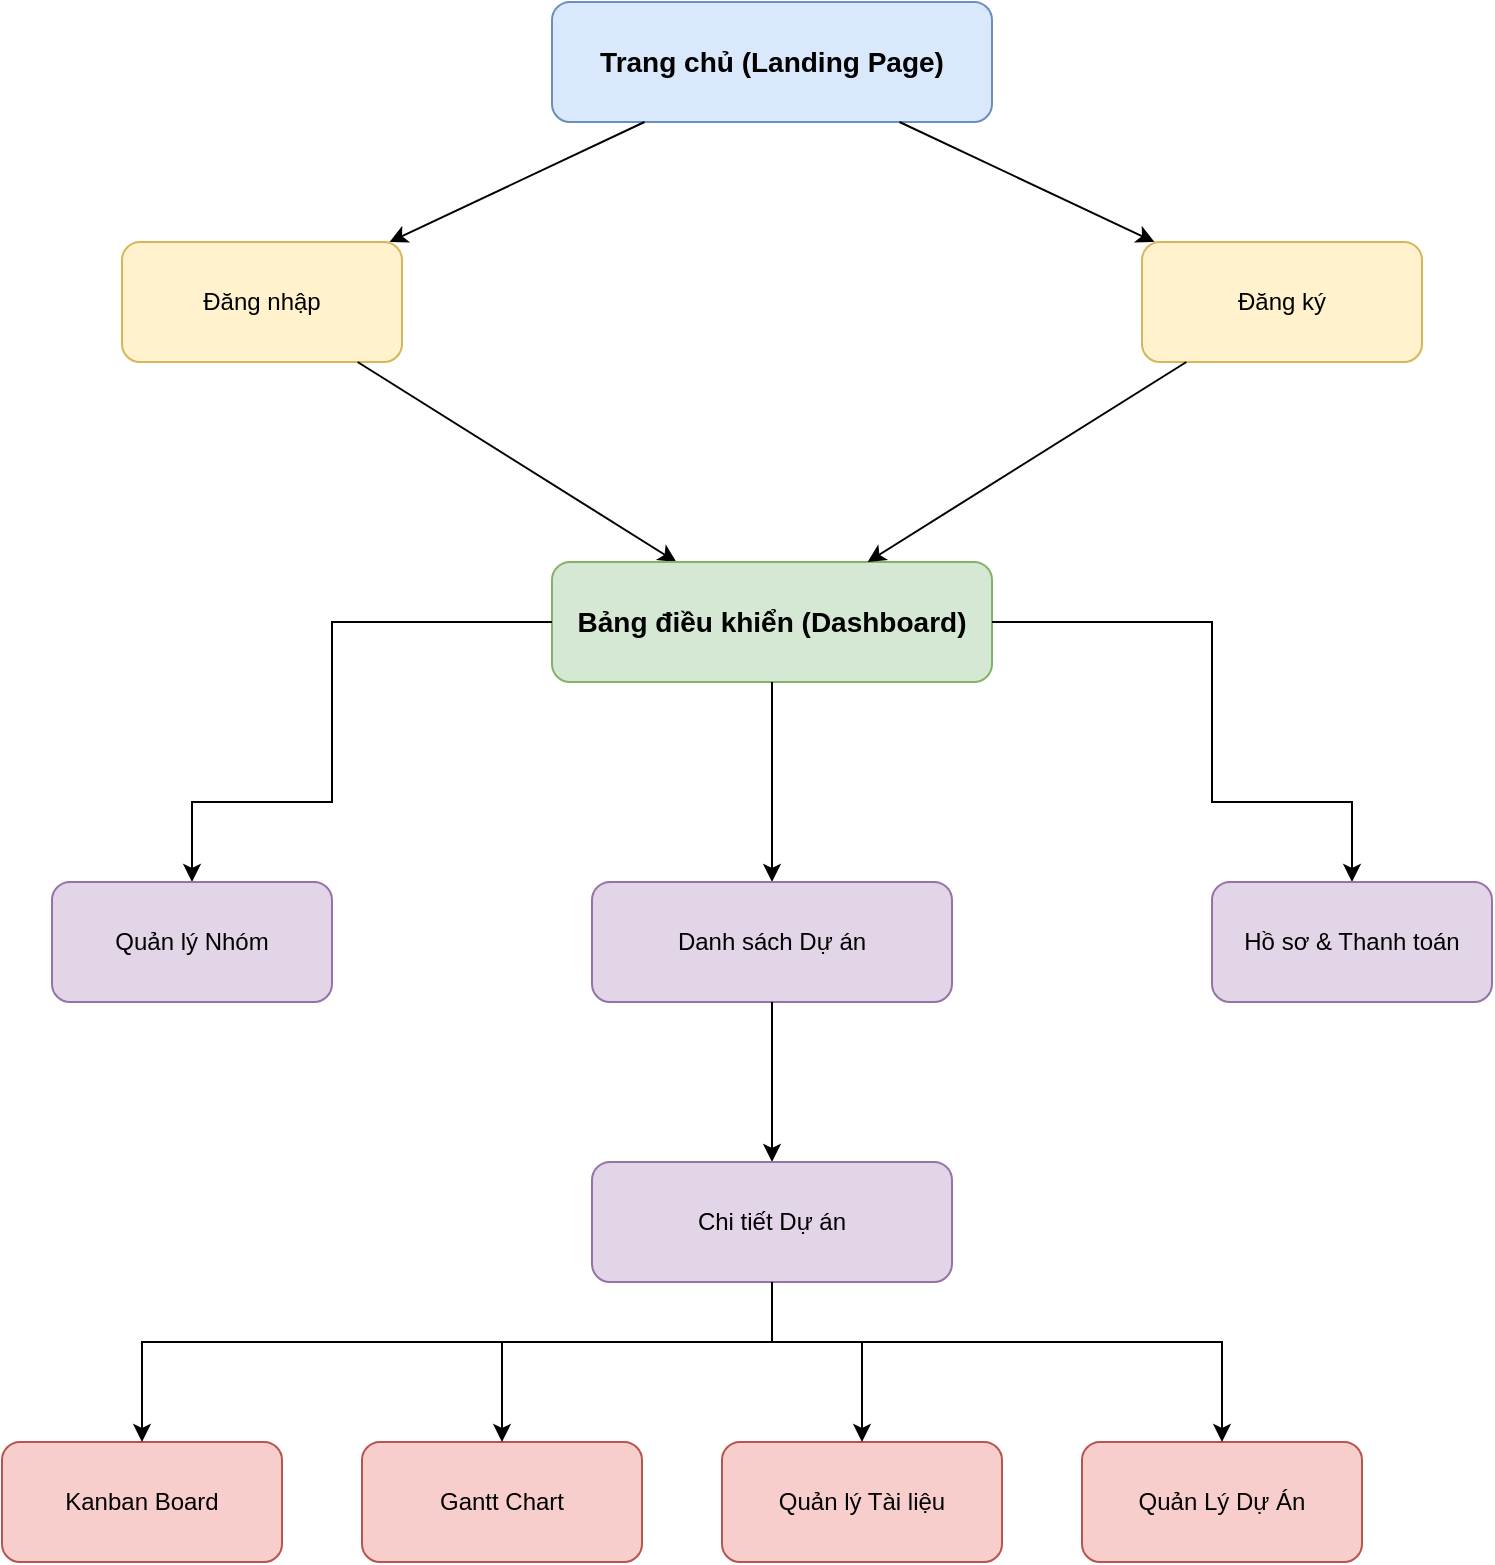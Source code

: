 <mxfile version="27.2.0">
  <diagram name="Sitemap" id="diagram-1">
    <mxGraphModel dx="1384" dy="804" grid="1" gridSize="10" guides="1" tooltips="1" connect="1" arrows="1" fold="1" page="1" pageScale="1" pageWidth="900" pageHeight="1600" math="0" shadow="0">
      <root>
        <mxCell id="0" />
        <mxCell id="1" parent="0" />
        <mxCell id="2" value="Trang chủ (Landing Page)" style="rounded=1;whiteSpace=wrap;html=1;fillColor=#dae8fc;strokeColor=#6c8ebf;fontStyle=1;fontSize=14;" parent="1" vertex="1">
          <mxGeometry x="475" y="40" width="220" height="60" as="geometry" />
        </mxCell>
        <mxCell id="3" value="" style="endArrow=classic;html=1;rounded=0;" parent="1" source="2" target="4" edge="1">
          <mxGeometry width="50" height="50" relative="1" as="geometry">
            <mxPoint x="400" y="280" as="sourcePoint" />
            <mxPoint x="325" y="180" as="targetPoint" />
          </mxGeometry>
        </mxCell>
        <mxCell id="4" value="Đăng nhập" style="rounded=1;whiteSpace=wrap;html=1;fillColor=#fff2cc;strokeColor=#d6b656;" parent="1" vertex="1">
          <mxGeometry x="260" y="160" width="140" height="60" as="geometry" />
        </mxCell>
        <mxCell id="5" value="" style="endArrow=classic;html=1;rounded=0;" parent="1" source="2" target="6" edge="1">
          <mxGeometry width="50" height="50" relative="1" as="geometry">
            <mxPoint x="645" y="110" as="sourcePoint" />
            <mxPoint x="785" y="180" as="targetPoint" />
          </mxGeometry>
        </mxCell>
        <mxCell id="6" value="Đăng ký" style="rounded=1;whiteSpace=wrap;html=1;fillColor=#fff2cc;strokeColor=#d6b656;" parent="1" vertex="1">
          <mxGeometry x="770" y="160" width="140" height="60" as="geometry" />
        </mxCell>
        <mxCell id="7" value="" style="endArrow=classic;html=1;rounded=0;" parent="1" source="4" target="8" edge="1">
          <mxGeometry width="50" height="50" relative="1" as="geometry">
            <mxPoint x="330" y="230" as="sourcePoint" />
            <mxPoint x="525" y="320" as="targetPoint" />
          </mxGeometry>
        </mxCell>
        <mxCell id="8" value="Bảng điều khiển (Dashboard)" style="rounded=1;whiteSpace=wrap;html=1;fillColor=#d5e8d4;strokeColor=#82b366;fontStyle=1;fontSize=14;" parent="1" vertex="1">
          <mxGeometry x="475" y="320" width="220" height="60" as="geometry" />
        </mxCell>
        <mxCell id="9" value="" style="endArrow=classic;html=1;rounded=0;" parent="1" source="6" target="8" edge="1">
          <mxGeometry width="50" height="50" relative="1" as="geometry">
            <mxPoint x="840" y="230" as="sourcePoint" />
            <mxPoint x="645" y="320" as="targetPoint" />
          </mxGeometry>
        </mxCell>
        <mxCell id="10" value="" style="endArrow=classic;html=1;rounded=0;exitX=0.5;exitY=1;exitDx=0;exitDy=0;" parent="1" source="8" target="11" edge="1">
          <mxGeometry width="50" height="50" relative="1" as="geometry">
            <mxPoint x="585" y="390" as="sourcePoint" />
            <mxPoint x="585" y="480" as="targetPoint" />
          </mxGeometry>
        </mxCell>
        <mxCell id="11" value="Danh sách Dự án" style="rounded=1;whiteSpace=wrap;html=1;fillColor=#e1d5e7;strokeColor=#9673a6;" parent="1" vertex="1">
          <mxGeometry x="495" y="480" width="180" height="60" as="geometry" />
        </mxCell>
        <mxCell id="12" value="" style="endArrow=classic;html=1;rounded=0;" parent="1" source="11" target="13" edge="1">
          <mxGeometry width="50" height="50" relative="1" as="geometry">
            <mxPoint x="585" y="550" as="sourcePoint" />
            <mxPoint x="585" y="620" as="targetPoint" />
          </mxGeometry>
        </mxCell>
        <mxCell id="13" value="Chi tiết Dự án" style="rounded=1;whiteSpace=wrap;html=1;fillColor=#e1d5e7;strokeColor=#9673a6;" parent="1" vertex="1">
          <mxGeometry x="495" y="620" width="180" height="60" as="geometry" />
        </mxCell>
        <mxCell id="14" value="Kanban Board" style="rounded=1;whiteSpace=wrap;html=1;fillColor=#f8cecc;strokeColor=#b85450;" parent="1" vertex="1">
          <mxGeometry x="200" y="760" width="140" height="60" as="geometry" />
        </mxCell>
        <mxCell id="15" value="Gantt Chart" style="rounded=1;whiteSpace=wrap;html=1;fillColor=#f8cecc;strokeColor=#b85450;" parent="1" vertex="1">
          <mxGeometry x="380" y="760" width="140" height="60" as="geometry" />
        </mxCell>
        <mxCell id="16" value="Quản lý Tài liệu" style="rounded=1;whiteSpace=wrap;html=1;fillColor=#f8cecc;strokeColor=#b85450;" parent="1" vertex="1">
          <mxGeometry x="560" y="760" width="140" height="60" as="geometry" />
        </mxCell>
        <mxCell id="17" value="Quản Lý Dự Án" style="rounded=1;whiteSpace=wrap;html=1;fillColor=#f8cecc;strokeColor=#b85450;labelBackgroundColor=none;" parent="1" vertex="1">
          <mxGeometry x="740" y="760" width="140" height="60" as="geometry" />
        </mxCell>
        <mxCell id="18" value="" style="endArrow=classic;html=1;rounded=0;exitX=0.5;exitY=1;exitDx=0;exitDy=0;" parent="1" source="13" target="14" edge="1">
          <mxGeometry width="50" height="50" relative="1" as="geometry">
            <mxPoint x="585" y="690" as="sourcePoint" />
            <mxPoint x="270" y="750" as="targetPoint" />
            <Array as="points">
              <mxPoint x="585" y="710" />
              <mxPoint x="270" y="710" />
            </Array>
          </mxGeometry>
        </mxCell>
        <mxCell id="19" value="" style="endArrow=classic;html=1;rounded=0;exitX=0.5;exitY=1;exitDx=0;exitDy=0;" parent="1" source="13" target="15" edge="1">
          <mxGeometry width="50" height="50" relative="1" as="geometry">
            <mxPoint x="595" y="690" as="sourcePoint" />
            <mxPoint x="450" y="750" as="targetPoint" />
            <Array as="points">
              <mxPoint x="585" y="710" />
              <mxPoint x="450" y="710" />
            </Array>
          </mxGeometry>
        </mxCell>
        <mxCell id="20" value="" style="endArrow=classic;html=1;rounded=0;exitX=0.5;exitY=1;exitDx=0;exitDy=0;" parent="1" source="13" target="16" edge="1">
          <mxGeometry width="50" height="50" relative="1" as="geometry">
            <mxPoint x="595" y="690" as="sourcePoint" />
            <mxPoint x="630" y="750" as="targetPoint" />
            <Array as="points">
              <mxPoint x="585" y="710" />
              <mxPoint x="630" y="710" />
            </Array>
          </mxGeometry>
        </mxCell>
        <mxCell id="21" value="" style="endArrow=classic;html=1;rounded=0;exitX=0.5;exitY=1;exitDx=0;exitDy=0;" parent="1" source="13" target="17" edge="1">
          <mxGeometry width="50" height="50" relative="1" as="geometry">
            <mxPoint x="595" y="690" as="sourcePoint" />
            <mxPoint x="810" y="750" as="targetPoint" />
            <Array as="points">
              <mxPoint x="585" y="710" />
              <mxPoint x="810" y="710" />
            </Array>
          </mxGeometry>
        </mxCell>
        <mxCell id="22" value="" style="endArrow=classic;html=1;rounded=0;" parent="1" source="8" target="23" edge="1">
          <mxGeometry width="50" height="50" relative="1" as="geometry">
            <mxPoint x="465" y="350" as="sourcePoint" />
            <mxPoint x="295" y="480" as="targetPoint" />
            <Array as="points">
              <mxPoint x="365" y="350" />
              <mxPoint x="365" y="440" />
              <mxPoint x="295" y="440" />
            </Array>
          </mxGeometry>
        </mxCell>
        <mxCell id="23" value="Quản lý Nhóm" style="rounded=1;whiteSpace=wrap;html=1;fillColor=#e1d5e7;strokeColor=#9673a6;" parent="1" vertex="1">
          <mxGeometry x="225" y="480" width="140" height="60" as="geometry" />
        </mxCell>
        <mxCell id="24" value="" style="endArrow=classic;html=1;rounded=0;" parent="1" source="8" target="25" edge="1">
          <mxGeometry width="50" height="50" relative="1" as="geometry">
            <mxPoint x="705" y="350" as="sourcePoint" />
            <mxPoint x="875" y="480" as="targetPoint" />
            <Array as="points">
              <mxPoint x="805" y="350" />
              <mxPoint x="805" y="440" />
              <mxPoint x="875" y="440" />
            </Array>
          </mxGeometry>
        </mxCell>
        <mxCell id="25" value="Hồ sơ &amp; Thanh toán" style="rounded=1;whiteSpace=wrap;html=1;fillColor=#e1d5e7;strokeColor=#9673a6;" parent="1" vertex="1">
          <mxGeometry x="805" y="480" width="140" height="60" as="geometry" />
        </mxCell>
      </root>
    </mxGraphModel>
  </diagram>
</mxfile>
